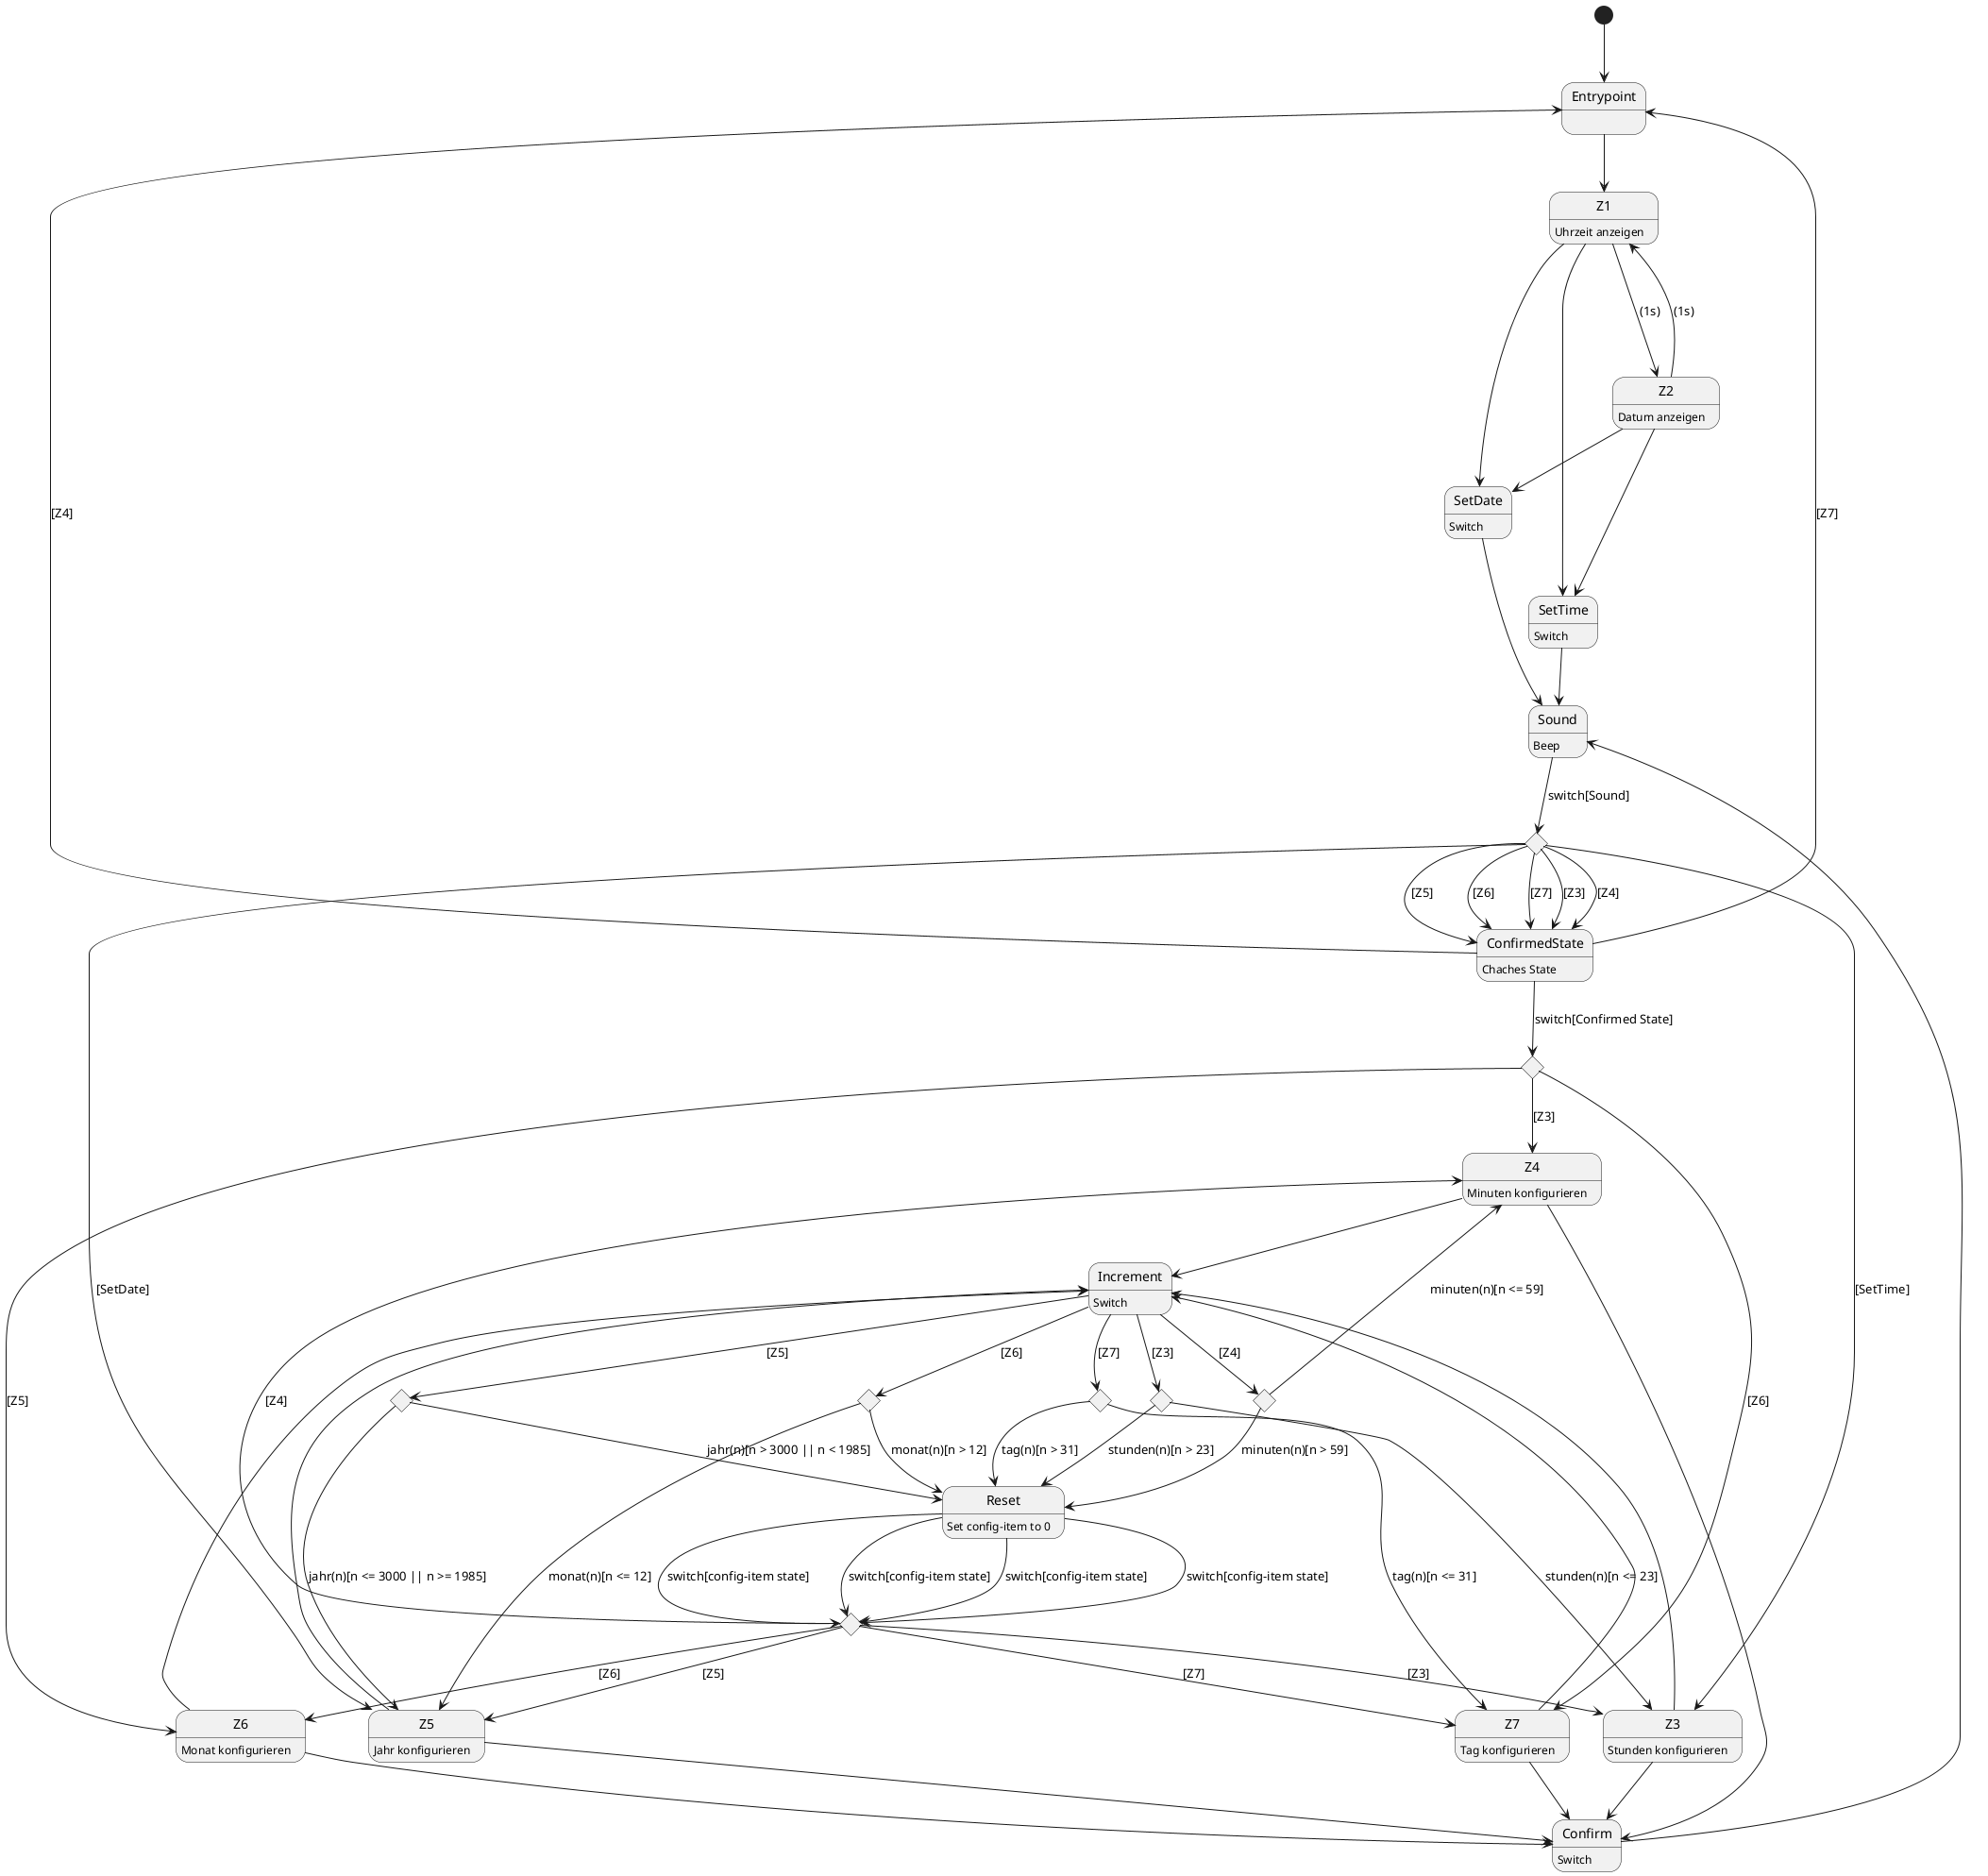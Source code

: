 @startuml Uebungseinheit 2 - Aufgabe 2
hide empty description
'States
Entrypoint :
Sound : Beep
Reset : Set config-item to 0
ConfirmedState : Chaches State
Z1 : Uhrzeit anzeigen
Z2 : Datum anzeigen
Z3 : Stunden konfigurieren
Z4 : Minuten konfigurieren
Z5 : Jahr konfigurieren
Z6 : Monat konfigurieren
Z7 : Tag konfigurieren

'Switches
SetTime : Switch
SetDate : Switch
Increment : Switch
Confirm : Switch

' Flow Control
state switchCaseBeep <<choice>>
state switchCaseConfirm <<choice>>
state switchReset <<choice>>
state setHoursIf <<choice>>
state setMinutesIf <<choice>>
state setYearIf <<choice>>
state setMonthIf <<choice>>
state setDayIf <<choice>>
'#################################
' Init
[*] --> Entrypoint
Entrypoint --> Z1
' Anzeige-Loop
Z1 ---> Z2 : (1s)
Z2 ---> Z1 : (1s)

'Übergang SetTime
Z1 ---> SetTime
Z2 ---> SetTime
SetTime --> Sound
'Switch case init
Sound --> switchCaseBeep : switch[Sound]
'Übergang SetDate
Z1 --> SetDate
Z2 --> SetDate
SetDate --> Sound

' SetTime
switchCaseBeep --> Z3 : [SetTime]
    'Stunden ändern 
    Z3 --> Increment
    Increment --> setHoursIf : [Z3]
        'Prüfe Stundenformat
        'True
            setHoursIf --> Z3 : stunden(n)[n <= 23]
        'False
            setHoursIf --> Reset : stunden(n)[n > 23]
            Reset --> switchReset : switch[config-item state]
            switchReset --> Z3 :[Z3]
    'Ohne Änderung fortfahren
    Z3 --> Confirm
    Confirm --> Sound
    switchCaseBeep --> ConfirmedState : [Z3]
    ConfirmedState --> switchCaseConfirm : switch[Confirmed State]
    switchCaseConfirm --> Z4 :[Z3]
    'Minuten ändern
    Z4 --> Increment
    Increment --> setMinutesIf : [Z4]
        'Prüfe Stundenformat
        'True
            setMinutesIf --> Z4 : minuten(n)[n <= 59]
        'False
            setMinutesIf --> Reset : minuten(n)[n > 59]
            switchReset --> Z4 : [Z4]
    'Ohne Änderung fortfahren
    Z4 --> Confirm
    ' Return after Config
    switchCaseBeep --> ConfirmedState : [Z4]
    ConfirmedState --> Entrypoint : [Z4]

' SetDate
switchCaseBeep --> Z5 : [SetDate]
'Prüfe Jahr
Z5 --> Increment
Increment --> setYearIf : [Z5]
    'Prüfe Stundenformat
    'True
        setYearIf --> Z5 : jahr(n)[n <= 3000 || n >= 1985]
    'False
        setYearIf --> Reset : jahr(n)[n > 3000 || n < 1985]
        Reset --> switchReset : switch[config-item state]
        switchReset --> Z5 :[Z5]
'Ohne Änderung fortfahren
Z5 --> Confirm
switchCaseBeep --> ConfirmedState : [Z5]
switchCaseConfirm --> Z6 :[Z5]
'Prüfe Monat
Z6 --> Increment
Increment --> setMonthIf : [Z6]
    'Prüfe Stundenformat
    'True
        setMonthIf --> Z5 : monat(n)[n <= 12]
    'False
        setMonthIf --> Reset : monat(n)[n > 12]
        Reset --> switchReset : switch[config-item state]
        switchReset --> Z6 :[Z6]
'Ohne Änderung fortfahren
Z6 --> Confirm
switchCaseBeep --> ConfirmedState : [Z6]
switchCaseConfirm --> Z7 :[Z6]
'Prüfe Tag
Z7 --> Increment
Increment --> setDayIf : [Z7]
    'Prüfe Stundenformat
    'True
        setDayIf --> Z7 : tag(n)[n <= 31]
    'False
        setDayIf --> Reset : tag(n)[n > 31]
        Reset --> switchReset : switch[config-item state]
        switchReset --> Z7 :[Z7]
'Ohne Änderung fortfahren
Z7 --> Confirm
' Return after Config
switchCaseBeep --> ConfirmedState : [Z7]
ConfirmedState --> Entrypoint : [Z7]
@enduml